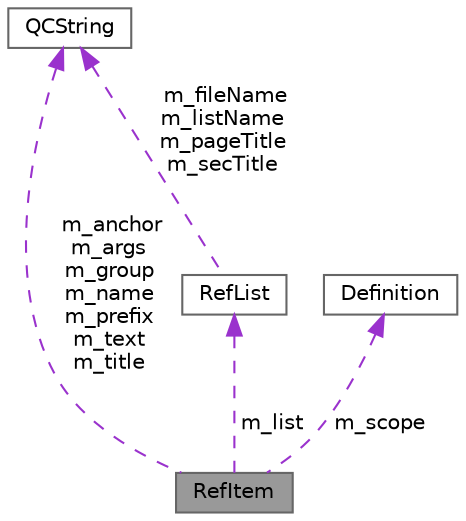 digraph "RefItem"
{
 // INTERACTIVE_SVG=YES
 // LATEX_PDF_SIZE
  bgcolor="transparent";
  edge [fontname=Helvetica,fontsize=10,labelfontname=Helvetica,labelfontsize=10];
  node [fontname=Helvetica,fontsize=10,shape=box,height=0.2,width=0.4];
  Node1 [label="RefItem",height=0.2,width=0.4,color="gray40", fillcolor="grey60", style="filled", fontcolor="black",tooltip="This struct represents an item in the list of references."];
  Node2 -> Node1 [dir="back",color="darkorchid3",style="dashed",label=" m_list" ];
  Node2 [label="RefList",height=0.2,width=0.4,color="gray40", fillcolor="white", style="filled",URL="$d7/de8/class_ref_list.html",tooltip="List of cross-referenced items."];
  Node3 -> Node2 [dir="back",color="darkorchid3",style="dashed",label=" m_fileName\nm_listName\nm_pageTitle\nm_secTitle" ];
  Node3 [label="QCString",height=0.2,width=0.4,color="gray40", fillcolor="white", style="filled",URL="$d9/d45/class_q_c_string.html",tooltip="This is an alternative implementation of QCString."];
  Node3 -> Node1 [dir="back",color="darkorchid3",style="dashed",label=" m_anchor\nm_args\nm_group\nm_name\nm_prefix\nm_text\nm_title" ];
  Node4 -> Node1 [dir="back",color="darkorchid3",style="dashed",label=" m_scope" ];
  Node4 [label="Definition",height=0.2,width=0.4,color="gray40", fillcolor="white", style="filled",URL="$d5/dcc/class_definition.html",tooltip="The common base class of all entity definitions found in the sources."];
}
